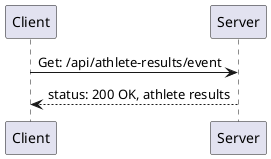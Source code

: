 @startuml
Client -> Server: Get: /api/athlete-results/event
Server --> Client: status: 200 OK, athlete results
@enduml

